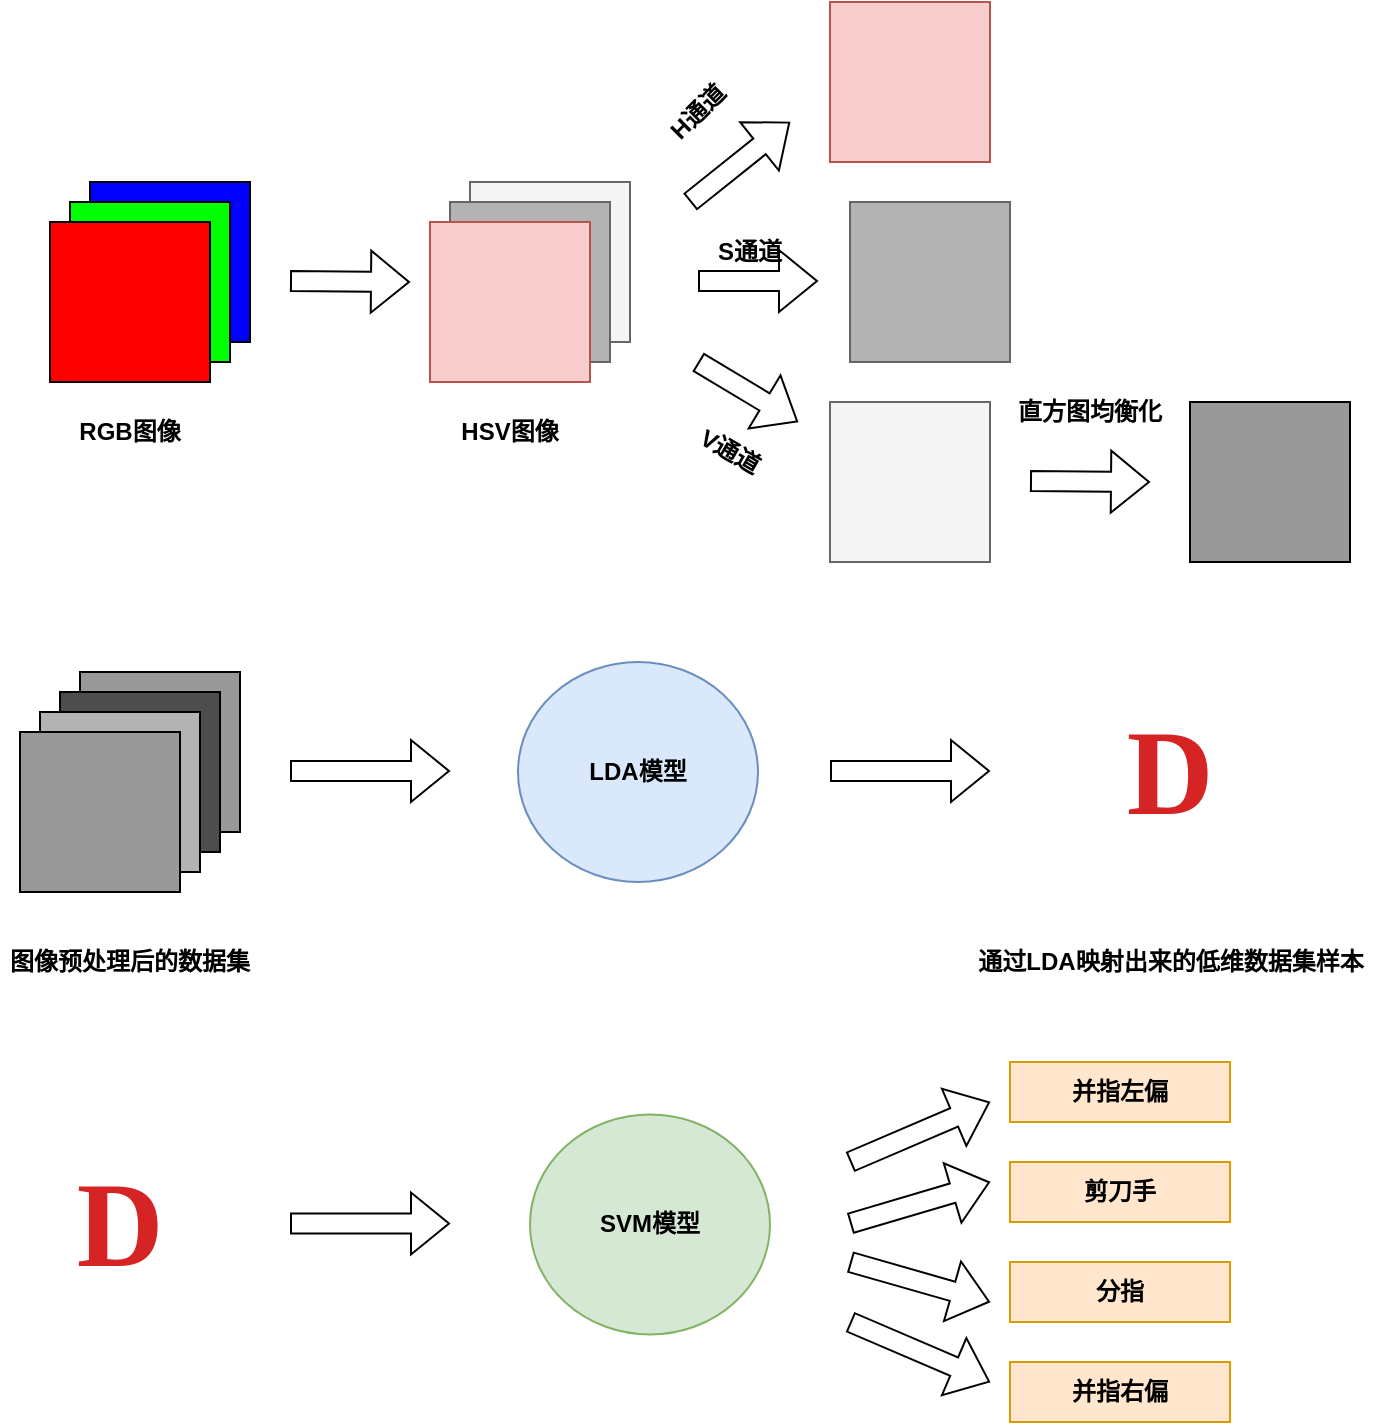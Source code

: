 <mxfile version="21.8.0" type="device">
  <diagram name="第 1 页" id="JETcf3mfh7IGrQ2nOD_X">
    <mxGraphModel dx="1221" dy="736" grid="1" gridSize="10" guides="1" tooltips="1" connect="1" arrows="1" fold="1" page="1" pageScale="1" pageWidth="827" pageHeight="1169" math="0" shadow="0">
      <root>
        <mxCell id="0" />
        <mxCell id="1" parent="0" />
        <mxCell id="mt127VXMo34h7As8jGk9-1" value="" style="whiteSpace=wrap;html=1;aspect=fixed;fillColor=#0000FF;rounded=0;" vertex="1" parent="1">
          <mxGeometry x="110" y="230" width="80" height="80" as="geometry" />
        </mxCell>
        <mxCell id="mt127VXMo34h7As8jGk9-2" value="" style="whiteSpace=wrap;html=1;aspect=fixed;fillColor=#00ff00;rounded=0;" vertex="1" parent="1">
          <mxGeometry x="100" y="240" width="80" height="80" as="geometry" />
        </mxCell>
        <mxCell id="mt127VXMo34h7As8jGk9-3" value="" style="whiteSpace=wrap;html=1;aspect=fixed;fillColor=#FF0000;rounded=0;" vertex="1" parent="1">
          <mxGeometry x="90" y="250" width="80" height="80" as="geometry" />
        </mxCell>
        <mxCell id="mt127VXMo34h7As8jGk9-4" value="" style="shape=flexArrow;endArrow=classic;html=1;rounded=0;" edge="1" parent="1">
          <mxGeometry width="50" height="50" relative="1" as="geometry">
            <mxPoint x="210" y="279.5" as="sourcePoint" />
            <mxPoint x="270" y="280" as="targetPoint" />
          </mxGeometry>
        </mxCell>
        <mxCell id="mt127VXMo34h7As8jGk9-6" value="" style="whiteSpace=wrap;html=1;aspect=fixed;fillColor=#f5f5f5;fontColor=#333333;strokeColor=#666666;rounded=0;" vertex="1" parent="1">
          <mxGeometry x="300" y="230" width="80" height="80" as="geometry" />
        </mxCell>
        <mxCell id="mt127VXMo34h7As8jGk9-7" value="" style="whiteSpace=wrap;html=1;aspect=fixed;fillColor=#B3B3B3;fontColor=#333333;strokeColor=#666666;rounded=0;" vertex="1" parent="1">
          <mxGeometry x="290" y="240" width="80" height="80" as="geometry" />
        </mxCell>
        <mxCell id="mt127VXMo34h7As8jGk9-8" value="" style="whiteSpace=wrap;html=1;aspect=fixed;fillColor=#f8cecc;strokeColor=#b85450;rounded=0;" vertex="1" parent="1">
          <mxGeometry x="280" y="250" width="80" height="80" as="geometry" />
        </mxCell>
        <mxCell id="mt127VXMo34h7As8jGk9-9" value="" style="shape=flexArrow;endArrow=classic;html=1;rounded=0;" edge="1" parent="1">
          <mxGeometry width="50" height="50" relative="1" as="geometry">
            <mxPoint x="410" y="240" as="sourcePoint" />
            <mxPoint x="460" y="200" as="targetPoint" />
          </mxGeometry>
        </mxCell>
        <mxCell id="mt127VXMo34h7As8jGk9-10" value="" style="shape=flexArrow;endArrow=classic;html=1;rounded=0;" edge="1" parent="1">
          <mxGeometry width="50" height="50" relative="1" as="geometry">
            <mxPoint x="414" y="279.5" as="sourcePoint" />
            <mxPoint x="474" y="279.5" as="targetPoint" />
          </mxGeometry>
        </mxCell>
        <mxCell id="mt127VXMo34h7As8jGk9-11" value="" style="shape=flexArrow;endArrow=classic;html=1;rounded=0;" edge="1" parent="1">
          <mxGeometry width="50" height="50" relative="1" as="geometry">
            <mxPoint x="414" y="320" as="sourcePoint" />
            <mxPoint x="464" y="350" as="targetPoint" />
          </mxGeometry>
        </mxCell>
        <mxCell id="mt127VXMo34h7As8jGk9-12" value="" style="whiteSpace=wrap;html=1;aspect=fixed;fillColor=#f8cecc;strokeColor=#b85450;rounded=0;" vertex="1" parent="1">
          <mxGeometry x="480" y="140" width="80" height="80" as="geometry" />
        </mxCell>
        <mxCell id="mt127VXMo34h7As8jGk9-13" value="" style="whiteSpace=wrap;html=1;aspect=fixed;fillColor=#B3B3B3;strokeColor=#666666;fontColor=#333333;rounded=0;" vertex="1" parent="1">
          <mxGeometry x="490" y="240" width="80" height="80" as="geometry" />
        </mxCell>
        <mxCell id="mt127VXMo34h7As8jGk9-14" value="" style="whiteSpace=wrap;html=1;aspect=fixed;fillColor=#f5f5f5;fontColor=#333333;strokeColor=#666666;rounded=0;" vertex="1" parent="1">
          <mxGeometry x="480" y="340" width="80" height="80" as="geometry" />
        </mxCell>
        <mxCell id="mt127VXMo34h7As8jGk9-16" value="" style="whiteSpace=wrap;html=1;aspect=fixed;fillColor=#999999;rounded=0;" vertex="1" parent="1">
          <mxGeometry x="660" y="340" width="80" height="80" as="geometry" />
        </mxCell>
        <mxCell id="mt127VXMo34h7As8jGk9-17" value="" style="shape=flexArrow;endArrow=classic;html=1;rounded=0;" edge="1" parent="1">
          <mxGeometry width="50" height="50" relative="1" as="geometry">
            <mxPoint x="580" y="379.5" as="sourcePoint" />
            <mxPoint x="640" y="380" as="targetPoint" />
          </mxGeometry>
        </mxCell>
        <mxCell id="mt127VXMo34h7As8jGk9-18" value="&lt;b&gt;RGB图像&lt;/b&gt;" style="text;html=1;strokeColor=none;fillColor=none;align=center;verticalAlign=middle;whiteSpace=wrap;rounded=0;" vertex="1" parent="1">
          <mxGeometry x="100" y="340" width="60" height="30" as="geometry" />
        </mxCell>
        <mxCell id="mt127VXMo34h7As8jGk9-19" value="&lt;b&gt;HSV图像&lt;/b&gt;" style="text;html=1;strokeColor=none;fillColor=none;align=center;verticalAlign=middle;whiteSpace=wrap;rounded=0;" vertex="1" parent="1">
          <mxGeometry x="290" y="340" width="60" height="30" as="geometry" />
        </mxCell>
        <mxCell id="mt127VXMo34h7As8jGk9-20" value="&lt;b&gt;V通道&lt;br&gt;&lt;/b&gt;" style="text;html=1;strokeColor=none;fillColor=none;align=center;verticalAlign=middle;whiteSpace=wrap;rounded=0;rotation=30;" vertex="1" parent="1">
          <mxGeometry x="400" y="350" width="60" height="30" as="geometry" />
        </mxCell>
        <mxCell id="mt127VXMo34h7As8jGk9-21" value="&lt;b&gt;S通道&lt;/b&gt;" style="text;html=1;strokeColor=none;fillColor=none;align=center;verticalAlign=middle;whiteSpace=wrap;rounded=0;" vertex="1" parent="1">
          <mxGeometry x="410" y="250" width="60" height="30" as="geometry" />
        </mxCell>
        <mxCell id="mt127VXMo34h7As8jGk9-22" value="&lt;b&gt;H通道&lt;/b&gt;" style="text;html=1;strokeColor=none;fillColor=none;align=center;verticalAlign=middle;whiteSpace=wrap;rounded=0;rotation=-45;" vertex="1" parent="1">
          <mxGeometry x="384" y="180" width="60" height="30" as="geometry" />
        </mxCell>
        <mxCell id="mt127VXMo34h7As8jGk9-24" value="&lt;b&gt;直方图均衡化&lt;br&gt;&lt;/b&gt;" style="text;html=1;strokeColor=none;fillColor=none;align=center;verticalAlign=middle;whiteSpace=wrap;rounded=0;" vertex="1" parent="1">
          <mxGeometry x="570" y="330" width="80" height="30" as="geometry" />
        </mxCell>
        <mxCell id="mt127VXMo34h7As8jGk9-25" value="" style="whiteSpace=wrap;html=1;aspect=fixed;fillColor=#999999;rounded=0;" vertex="1" parent="1">
          <mxGeometry x="105" y="475" width="80" height="80" as="geometry" />
        </mxCell>
        <mxCell id="mt127VXMo34h7As8jGk9-26" value="" style="whiteSpace=wrap;html=1;aspect=fixed;fillColor=#4D4D4D;rounded=0;" vertex="1" parent="1">
          <mxGeometry x="95" y="485" width="80" height="80" as="geometry" />
        </mxCell>
        <mxCell id="mt127VXMo34h7As8jGk9-27" value="" style="whiteSpace=wrap;html=1;aspect=fixed;fillColor=#B3B3B3;rounded=0;" vertex="1" parent="1">
          <mxGeometry x="85" y="495" width="80" height="80" as="geometry" />
        </mxCell>
        <mxCell id="mt127VXMo34h7As8jGk9-28" value="" style="whiteSpace=wrap;html=1;aspect=fixed;fillColor=#999999;rounded=0;" vertex="1" parent="1">
          <mxGeometry x="75" y="505" width="80" height="80" as="geometry" />
        </mxCell>
        <mxCell id="mt127VXMo34h7As8jGk9-30" value="" style="shape=flexArrow;endArrow=classic;html=1;rounded=0;" edge="1" parent="1">
          <mxGeometry width="50" height="50" relative="1" as="geometry">
            <mxPoint x="210" y="524.5" as="sourcePoint" />
            <mxPoint x="290" y="524.5" as="targetPoint" />
          </mxGeometry>
        </mxCell>
        <mxCell id="mt127VXMo34h7As8jGk9-32" value="&lt;b&gt;LDA模型&lt;/b&gt;" style="ellipse;whiteSpace=wrap;html=1;fillColor=#dae8fc;strokeColor=#6c8ebf;" vertex="1" parent="1">
          <mxGeometry x="324" y="470" width="120" height="110" as="geometry" />
        </mxCell>
        <mxCell id="mt127VXMo34h7As8jGk9-33" value="" style="shape=flexArrow;endArrow=classic;html=1;rounded=0;" edge="1" parent="1">
          <mxGeometry width="50" height="50" relative="1" as="geometry">
            <mxPoint x="480" y="524.5" as="sourcePoint" />
            <mxPoint x="560" y="524.5" as="targetPoint" />
          </mxGeometry>
        </mxCell>
        <mxCell id="mt127VXMo34h7As8jGk9-35" value="&lt;h1&gt;&lt;font color=&quot;#d62424&quot; style=&quot;font-size: 60px;&quot; face=&quot;Comic Sans MS&quot;&gt;D&lt;/font&gt;&lt;/h1&gt;" style="text;html=1;strokeColor=none;fillColor=none;align=center;verticalAlign=middle;whiteSpace=wrap;rounded=0;glass=0;" vertex="1" parent="1">
          <mxGeometry x="610" y="493.75" width="80" height="62.5" as="geometry" />
        </mxCell>
        <mxCell id="mt127VXMo34h7As8jGk9-37" value="&lt;b&gt;图像预处理后的数据集&lt;/b&gt;" style="text;html=1;strokeColor=none;fillColor=none;align=center;verticalAlign=middle;whiteSpace=wrap;rounded=0;" vertex="1" parent="1">
          <mxGeometry x="65" y="605" width="130" height="30" as="geometry" />
        </mxCell>
        <mxCell id="mt127VXMo34h7As8jGk9-38" value="&lt;b&gt;通过LDA映射出来的低维数据集样本&lt;/b&gt;" style="text;html=1;strokeColor=none;fillColor=none;align=center;verticalAlign=middle;whiteSpace=wrap;rounded=0;" vertex="1" parent="1">
          <mxGeometry x="547.5" y="605" width="205" height="30" as="geometry" />
        </mxCell>
        <mxCell id="mt127VXMo34h7As8jGk9-39" value="&lt;h1&gt;&lt;font color=&quot;#d62424&quot; style=&quot;font-size: 60px;&quot; face=&quot;Comic Sans MS&quot;&gt;D&lt;/font&gt;&lt;/h1&gt;" style="text;html=1;strokeColor=none;fillColor=none;align=center;verticalAlign=middle;whiteSpace=wrap;rounded=0;glass=0;" vertex="1" parent="1">
          <mxGeometry x="85" y="720" width="80" height="62.5" as="geometry" />
        </mxCell>
        <mxCell id="mt127VXMo34h7As8jGk9-40" value="" style="shape=flexArrow;endArrow=classic;html=1;rounded=0;" edge="1" parent="1">
          <mxGeometry width="50" height="50" relative="1" as="geometry">
            <mxPoint x="210" y="750.75" as="sourcePoint" />
            <mxPoint x="290" y="750.75" as="targetPoint" />
          </mxGeometry>
        </mxCell>
        <mxCell id="mt127VXMo34h7As8jGk9-41" value="&lt;b&gt;SVM模型&lt;/b&gt;" style="ellipse;whiteSpace=wrap;html=1;fillColor=#d5e8d4;strokeColor=#82b366;" vertex="1" parent="1">
          <mxGeometry x="330" y="696.25" width="120" height="110" as="geometry" />
        </mxCell>
        <mxCell id="mt127VXMo34h7As8jGk9-42" value="" style="shape=flexArrow;endArrow=classic;html=1;rounded=0;" edge="1" parent="1">
          <mxGeometry width="50" height="50" relative="1" as="geometry">
            <mxPoint x="490" y="750.75" as="sourcePoint" />
            <mxPoint x="560" y="730" as="targetPoint" />
          </mxGeometry>
        </mxCell>
        <mxCell id="mt127VXMo34h7As8jGk9-43" value="" style="shape=flexArrow;endArrow=classic;html=1;rounded=0;" edge="1" parent="1">
          <mxGeometry width="50" height="50" relative="1" as="geometry">
            <mxPoint x="490" y="770" as="sourcePoint" />
            <mxPoint x="560" y="790" as="targetPoint" />
          </mxGeometry>
        </mxCell>
        <mxCell id="mt127VXMo34h7As8jGk9-44" value="" style="shape=flexArrow;endArrow=classic;html=1;rounded=0;" edge="1" parent="1">
          <mxGeometry width="50" height="50" relative="1" as="geometry">
            <mxPoint x="490" y="800" as="sourcePoint" />
            <mxPoint x="560" y="830" as="targetPoint" />
          </mxGeometry>
        </mxCell>
        <mxCell id="mt127VXMo34h7As8jGk9-46" value="" style="shape=flexArrow;endArrow=classic;html=1;rounded=0;" edge="1" parent="1">
          <mxGeometry width="50" height="50" relative="1" as="geometry">
            <mxPoint x="490" y="720" as="sourcePoint" />
            <mxPoint x="560" y="690" as="targetPoint" />
          </mxGeometry>
        </mxCell>
        <mxCell id="mt127VXMo34h7As8jGk9-48" value="&lt;b&gt;并指左偏&lt;/b&gt;" style="rounded=0;whiteSpace=wrap;html=1;fillColor=#ffe6cc;strokeColor=#d79b00;" vertex="1" parent="1">
          <mxGeometry x="570" y="670" width="110" height="30" as="geometry" />
        </mxCell>
        <mxCell id="mt127VXMo34h7As8jGk9-49" value="&lt;b&gt;剪刀手&lt;/b&gt;" style="rounded=0;whiteSpace=wrap;html=1;fillColor=#ffe6cc;strokeColor=#d79b00;" vertex="1" parent="1">
          <mxGeometry x="570" y="720" width="110" height="30" as="geometry" />
        </mxCell>
        <mxCell id="mt127VXMo34h7As8jGk9-50" value="&lt;b&gt;分指&lt;/b&gt;" style="rounded=0;whiteSpace=wrap;html=1;fillColor=#ffe6cc;strokeColor=#d79b00;" vertex="1" parent="1">
          <mxGeometry x="570" y="770" width="110" height="30" as="geometry" />
        </mxCell>
        <mxCell id="mt127VXMo34h7As8jGk9-51" value="&lt;b&gt;并指右偏&lt;/b&gt;" style="rounded=0;whiteSpace=wrap;html=1;fillColor=#ffe6cc;strokeColor=#d79b00;" vertex="1" parent="1">
          <mxGeometry x="570" y="820" width="110" height="30" as="geometry" />
        </mxCell>
      </root>
    </mxGraphModel>
  </diagram>
</mxfile>

